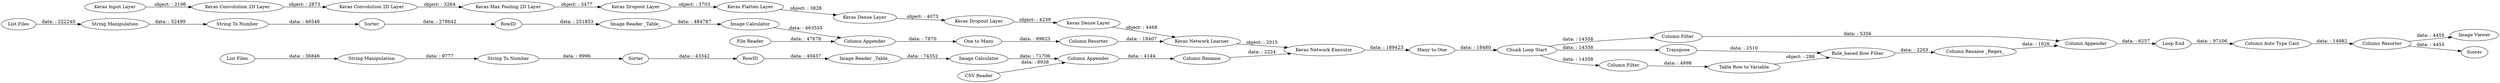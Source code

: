 digraph {
	"7780472939274080104_61" [label="Column Filter"]
	"5997178312995929212_61" [label="One to Many"]
	"7780472939274080104_57" [label=Transpose]
	"7780472939274080104_65" [label="Column Resorter"]
	"7780472939274080104_60" [label="Rule_based Row Filter"]
	"5997178312995929212_60" [label="Image Calculator"]
	"2341714695671529844_85" [label="Image Viewer"]
	"7780472939274080104_62" [label="Column Appender"]
	"2341714695671529844_190" [label="Keras Flatten Layer"]
	"6778440929138073126_60" [label="Image Calculator"]
	"7780472939274080104_63" [label="Loop End"]
	"5997178312995929212_62" [label="File Reader"]
	"2763808577268133574_57" [label=Sorter]
	"7780472939274080104_20" [label="Many to One"]
	"6778440929138073126_53" [label="CSV Reader"]
	"2341714695671529844_84" [label=Scorer]
	"5997178312995929212_51" [label="List Files"]
	"2341714695671529844_198" [label="Keras Convolution 2D Layer"]
	"2763808577268133574_58" [label="String To Number"]
	"2763808577268133574_56" [label="String Manipulation"]
	"2341714695671529844_197" [label="Keras Convolution 2D Layer"]
	"3609036832482440518_56" [label="String Manipulation"]
	"3609036832482440518_59" [label=RowID]
	"5997178312995929212_52" [label="Image Reader _Table_"]
	"2763808577268133574_59" [label=RowID]
	"2341714695671529844_196" [label="Keras Dropout Layer"]
	"2341714695671529844_187" [label="Keras Max Pooling 2D Layer"]
	"6778440929138073126_51" [label="List Files"]
	"2341714695671529844_199" [label="Keras Dense Layer"]
	"7780472939274080104_55" [label="Table Row to Variable"]
	"6778440929138073126_54" [label="Column Appender"]
	"3609036832482440518_58" [label="String To Number"]
	"7780472939274080104_56" [label="Column Filter"]
	"5997178312995929212_54" [label="Column Appender"]
	"7780472939274080104_64" [label="Column Rename _Regex_"]
	"2341714695671529844_16" [label="Keras Network Learner"]
	"7780472939274080104_73" [label="Column Auto Type Cast"]
	"2341714695671529844_185" [label="Keras Input Layer"]
	"6778440929138073126_52" [label="Image Reader _Table_"]
	"2341714695671529844_200" [label="Keras Dense Layer"]
	"3609036832482440518_57" [label=Sorter]
	"6778440929138073126_42" [label="Column Rename"]
	"5997178312995929212_63" [label="Column Resorter"]
	"7780472939274080104_53" [label="Chunk Loop Start"]
	"2341714695671529844_210" [label="Keras Network Executor"]
	"2341714695671529844_195" [label="Keras Dropout Layer"]
	"2341714695671529844_195" -> "2341714695671529844_190" [label="object: : 3703"]
	"3609036832482440518_57" -> "3609036832482440518_59" [label="data: : 278642"]
	"7780472939274080104_61" -> "7780472939274080104_62" [label="data: : 5356"]
	"7780472939274080104_53" -> "7780472939274080104_57" [label="data: : 14358"]
	"3609036832482440518_56" -> "3609036832482440518_58" [label="data: : 52499"]
	"6778440929138073126_42" -> "2341714695671529844_210" [label="data: : 2224"]
	"2341714695671529844_185" -> "2341714695671529844_197" [label="object: : 2196"]
	"5997178312995929212_51" -> "3609036832482440518_56" [label="data: : 222240"]
	"7780472939274080104_20" -> "7780472939274080104_53" [label="data: : 18480"]
	"7780472939274080104_64" -> "7780472939274080104_62" [label="data: : 1626"]
	"7780472939274080104_62" -> "7780472939274080104_63" [label="data: : 6257"]
	"3609036832482440518_59" -> "5997178312995929212_52" [label="data: : 251853"]
	"7780472939274080104_73" -> "7780472939274080104_65" [label="data: : 14982"]
	"2341714695671529844_210" -> "7780472939274080104_20" [label="data: : 189423"]
	"2341714695671529844_200" -> "2341714695671529844_16" [label="object: : 4468"]
	"7780472939274080104_60" -> "7780472939274080104_64" [label="data: : 2203"]
	"6778440929138073126_51" -> "2763808577268133574_56" [label="data: : 36846"]
	"2341714695671529844_187" -> "2341714695671529844_195" [label="object: : 3477"]
	"6778440929138073126_54" -> "6778440929138073126_42" [label="data: : 4144"]
	"2341714695671529844_16" -> "2341714695671529844_210" [label="object: : 2015"]
	"2341714695671529844_199" -> "2341714695671529844_196" [label="object: : 4073"]
	"7780472939274080104_63" -> "7780472939274080104_73" [label="data: : 97106"]
	"2763808577268133574_57" -> "2763808577268133574_59" [label="data: : 43342"]
	"5997178312995929212_63" -> "2341714695671529844_16" [label="data: : 18407"]
	"6778440929138073126_52" -> "6778440929138073126_60" [label="data: : 74352"]
	"6778440929138073126_53" -> "6778440929138073126_54" [label="data: : 8938"]
	"5997178312995929212_62" -> "5997178312995929212_54" [label="data: : 47678"]
	"6778440929138073126_60" -> "6778440929138073126_54" [label="data: : 71706"]
	"2763808577268133574_56" -> "2763808577268133574_58" [label="data: : 9777"]
	"7780472939274080104_56" -> "7780472939274080104_55" [label="data: : 4898"]
	"5997178312995929212_61" -> "5997178312995929212_63" [label="data: : 99623"]
	"3609036832482440518_58" -> "3609036832482440518_57" [label="data: : 46548"]
	"2341714695671529844_196" -> "2341714695671529844_200" [label="object: : 4239"]
	"2341714695671529844_197" -> "2341714695671529844_198" [label="object: : 2873"]
	"5997178312995929212_54" -> "5997178312995929212_61" [label="data: : 7870"]
	"2763808577268133574_58" -> "2763808577268133574_57" [label="data: : 9996"]
	"7780472939274080104_55" -> "7780472939274080104_60" [label="object: : 288"]
	"7780472939274080104_53" -> "7780472939274080104_56" [label="data: : 14358"]
	"2341714695671529844_198" -> "2341714695671529844_187" [label="object: : 3264"]
	"7780472939274080104_53" -> "7780472939274080104_61" [label="data: : 14358"]
	"5997178312995929212_60" -> "5997178312995929212_54" [label="data: : 463555"]
	"7780472939274080104_57" -> "7780472939274080104_60" [label="data: : 2510"]
	"5997178312995929212_52" -> "5997178312995929212_60" [label="data: : 484787"]
	"2341714695671529844_190" -> "2341714695671529844_199" [label="object: : 3828"]
	"7780472939274080104_65" -> "2341714695671529844_85" [label="data: : 4455"]
	"2763808577268133574_59" -> "6778440929138073126_52" [label="data: : 40437"]
	"7780472939274080104_65" -> "2341714695671529844_84" [label="data: : 4455"]
	rankdir=LR
}
